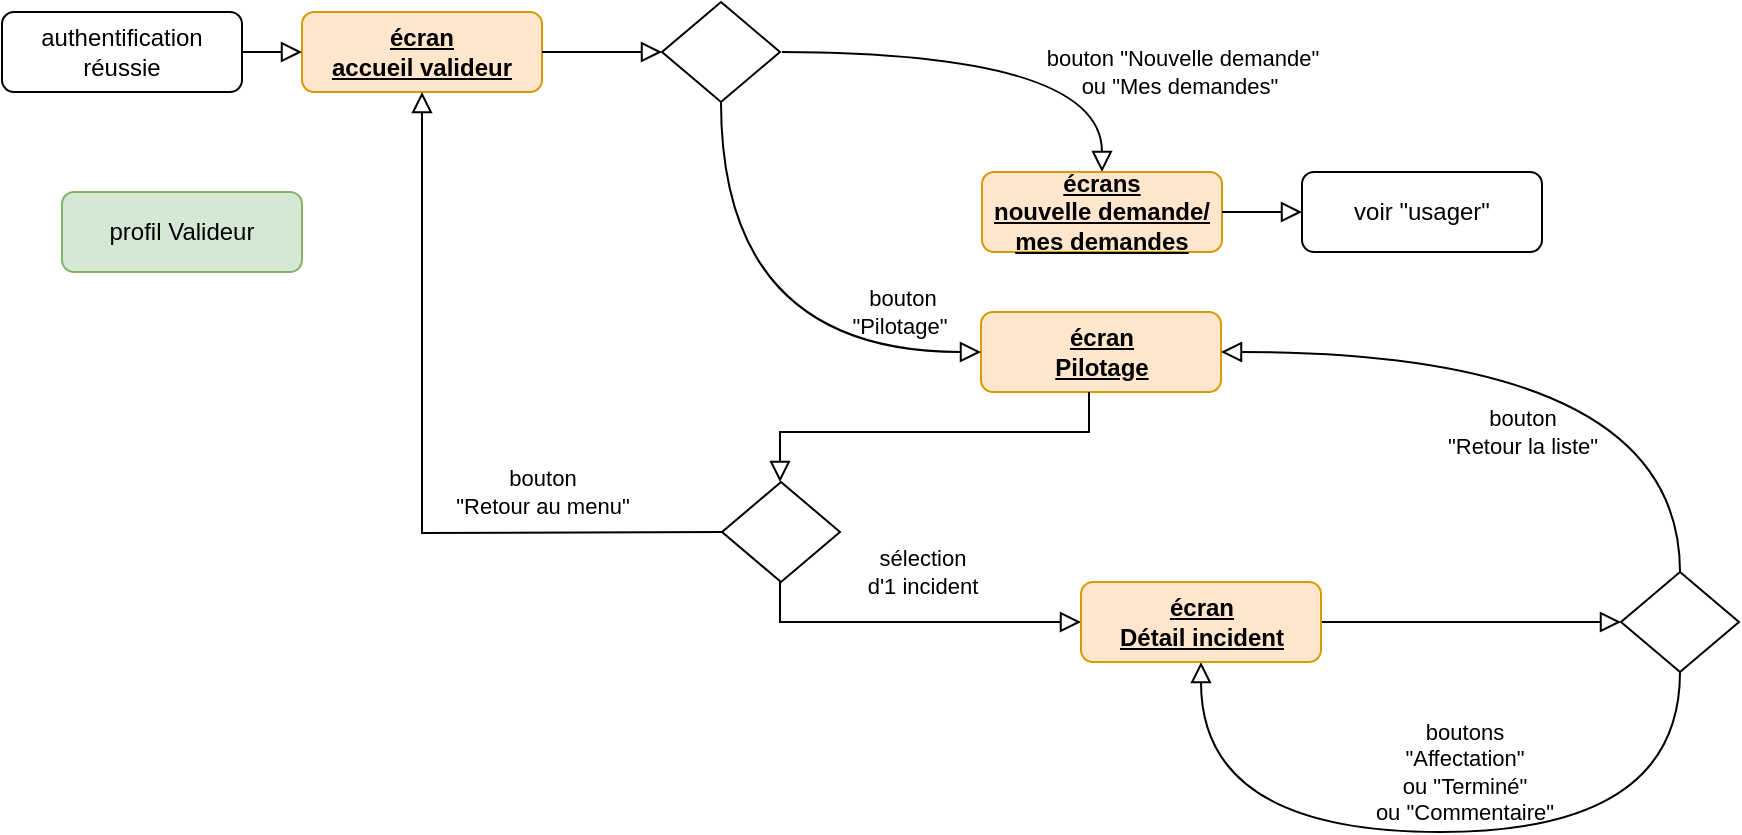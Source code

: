 <mxfile version="20.7.4" type="device"><diagram id="C5RBs43oDa-KdzZeNtuy" name="Page-1"><mxGraphModel dx="1388" dy="535" grid="0" gridSize="10" guides="1" tooltips="1" connect="1" arrows="1" fold="1" page="0" pageScale="1" pageWidth="827" pageHeight="1169" math="0" shadow="0"><root><mxCell id="WIyWlLk6GJQsqaUBKTNV-0"/><mxCell id="WIyWlLk6GJQsqaUBKTNV-1" parent="WIyWlLk6GJQsqaUBKTNV-0"/><mxCell id="WIyWlLk6GJQsqaUBKTNV-3" value="&lt;b&gt;&lt;u&gt;écran&lt;br&gt;accueil valideur&lt;/u&gt;&lt;/b&gt;" style="rounded=1;whiteSpace=wrap;html=1;fontSize=12;glass=0;strokeWidth=1;shadow=0;fillColor=#ffe6cc;strokeColor=#d79b00;" parent="WIyWlLk6GJQsqaUBKTNV-1" vertex="1"><mxGeometry x="-40" y="60" width="120" height="40" as="geometry"/></mxCell><mxCell id="wHWWd4oBxxGEsDB28wgn-12" value="bouton &quot;Nouvelle demande&quot;&lt;br&gt;ou&amp;nbsp;&quot;Mes demandes&quot;&amp;nbsp;" style="rounded=0;html=1;jettySize=auto;orthogonalLoop=1;fontSize=11;endArrow=block;endFill=0;endSize=8;strokeWidth=1;shadow=0;labelBackgroundColor=none;edgeStyle=orthogonalEdgeStyle;entryX=0.5;entryY=0;entryDx=0;entryDy=0;curved=1;" parent="WIyWlLk6GJQsqaUBKTNV-1" target="EZRFM9w2nlUZCjXWAso3-0" edge="1"><mxGeometry x="0.545" y="40" relative="1" as="geometry"><mxPoint x="200" y="80" as="sourcePoint"/><mxPoint x="290" y="140" as="targetPoint"/><mxPoint as="offset"/></mxGeometry></mxCell><mxCell id="wHWWd4oBxxGEsDB28wgn-38" value="authentification&lt;br&gt;réussie" style="rounded=1;whiteSpace=wrap;html=1;fontSize=12;glass=0;strokeWidth=1;shadow=0;" parent="WIyWlLk6GJQsqaUBKTNV-1" vertex="1"><mxGeometry x="-190" y="60" width="120" height="40" as="geometry"/></mxCell><mxCell id="wHWWd4oBxxGEsDB28wgn-39" value="" style="rounded=0;html=1;jettySize=auto;orthogonalLoop=1;fontSize=11;endArrow=block;endFill=0;endSize=8;strokeWidth=1;shadow=0;labelBackgroundColor=none;edgeStyle=orthogonalEdgeStyle;exitX=1;exitY=0.5;exitDx=0;exitDy=0;entryX=0;entryY=0.5;entryDx=0;entryDy=0;" parent="WIyWlLk6GJQsqaUBKTNV-1" source="wHWWd4oBxxGEsDB28wgn-38" target="WIyWlLk6GJQsqaUBKTNV-3" edge="1"><mxGeometry relative="1" as="geometry"><mxPoint x="90" y="90" as="sourcePoint"/><mxPoint x="130" y="90" as="targetPoint"/><Array as="points"><mxPoint x="-50" y="80"/><mxPoint x="-50" y="80"/></Array></mxGeometry></mxCell><mxCell id="EZRFM9w2nlUZCjXWAso3-0" value="&lt;b&gt;&lt;u&gt;écrans&lt;br&gt;nouvelle demande/&lt;br&gt;mes demandes&lt;br&gt;&lt;/u&gt;&lt;/b&gt;" style="rounded=1;whiteSpace=wrap;html=1;fontSize=12;glass=0;strokeWidth=1;shadow=0;fillColor=#ffe6cc;strokeColor=#d79b00;" parent="WIyWlLk6GJQsqaUBKTNV-1" vertex="1"><mxGeometry x="300" y="140" width="120" height="40" as="geometry"/></mxCell><mxCell id="EZRFM9w2nlUZCjXWAso3-1" value="voir &quot;usager&quot;" style="rounded=1;whiteSpace=wrap;html=1;fontSize=12;glass=0;strokeWidth=1;shadow=0;" parent="WIyWlLk6GJQsqaUBKTNV-1" vertex="1"><mxGeometry x="460" y="140" width="120" height="40" as="geometry"/></mxCell><mxCell id="EZRFM9w2nlUZCjXWAso3-2" value="" style="rounded=0;html=1;jettySize=auto;orthogonalLoop=1;fontSize=11;endArrow=block;endFill=0;endSize=8;strokeWidth=1;shadow=0;labelBackgroundColor=none;edgeStyle=orthogonalEdgeStyle;entryX=0;entryY=0.5;entryDx=0;entryDy=0;exitX=1;exitY=0.5;exitDx=0;exitDy=0;" parent="WIyWlLk6GJQsqaUBKTNV-1" source="EZRFM9w2nlUZCjXWAso3-0" target="EZRFM9w2nlUZCjXWAso3-1" edge="1"><mxGeometry relative="1" as="geometry"><mxPoint x="430" y="230" as="sourcePoint"/><mxPoint x="470" y="230" as="targetPoint"/><Array as="points"><mxPoint x="450" y="160"/><mxPoint x="450" y="160"/></Array></mxGeometry></mxCell><mxCell id="YT179PZ2E9dNXOCUtMnn-0" value="" style="rhombus;whiteSpace=wrap;html=1;shadow=0;fontFamily=Helvetica;fontSize=12;align=center;strokeWidth=1;spacing=6;spacingTop=-4;" parent="WIyWlLk6GJQsqaUBKTNV-1" vertex="1"><mxGeometry x="140" y="55" width="59" height="50" as="geometry"/></mxCell><mxCell id="YT179PZ2E9dNXOCUtMnn-1" value="" style="rounded=0;html=1;jettySize=auto;orthogonalLoop=1;fontSize=11;endArrow=block;endFill=0;endSize=8;strokeWidth=1;shadow=0;labelBackgroundColor=none;edgeStyle=orthogonalEdgeStyle;exitX=1;exitY=0.5;exitDx=0;exitDy=0;entryX=0;entryY=0.5;entryDx=0;entryDy=0;" parent="WIyWlLk6GJQsqaUBKTNV-1" source="WIyWlLk6GJQsqaUBKTNV-3" target="YT179PZ2E9dNXOCUtMnn-0" edge="1"><mxGeometry relative="1" as="geometry"><mxPoint x="209" y="95" as="sourcePoint"/><mxPoint x="310" y="95" as="targetPoint"/><Array as="points"/></mxGeometry></mxCell><mxCell id="YT179PZ2E9dNXOCUtMnn-2" value="&lt;b&gt;&lt;u&gt;écran&lt;br&gt;Pilotage&lt;br&gt;&lt;/u&gt;&lt;/b&gt;" style="rounded=1;whiteSpace=wrap;html=1;fontSize=12;glass=0;strokeWidth=1;shadow=0;fillColor=#ffe6cc;strokeColor=#d79b00;" parent="WIyWlLk6GJQsqaUBKTNV-1" vertex="1"><mxGeometry x="299.5" y="210" width="120" height="40" as="geometry"/></mxCell><mxCell id="YT179PZ2E9dNXOCUtMnn-3" value="sélection&lt;br&gt;d'1 incident" style="rounded=0;html=1;jettySize=auto;orthogonalLoop=1;fontSize=11;endArrow=block;endFill=0;endSize=8;strokeWidth=1;shadow=0;labelBackgroundColor=none;edgeStyle=orthogonalEdgeStyle;exitX=0.5;exitY=1;exitDx=0;exitDy=0;entryX=0;entryY=0.5;entryDx=0;entryDy=0;" parent="WIyWlLk6GJQsqaUBKTNV-1" target="YT179PZ2E9dNXOCUtMnn-8" edge="1"><mxGeometry x="0.062" y="25" relative="1" as="geometry"><mxPoint x="199" y="345" as="sourcePoint"/><mxPoint x="429.5" y="370" as="targetPoint"/><Array as="points"><mxPoint x="199.5" y="365"/></Array><mxPoint as="offset"/></mxGeometry></mxCell><mxCell id="YT179PZ2E9dNXOCUtMnn-4" value="" style="rounded=0;html=1;jettySize=auto;orthogonalLoop=1;fontSize=11;endArrow=block;endFill=0;endSize=8;strokeWidth=1;shadow=0;labelBackgroundColor=none;edgeStyle=orthogonalEdgeStyle;exitX=1;exitY=0.5;exitDx=0;exitDy=0;entryX=0;entryY=0.5;entryDx=0;entryDy=0;" parent="WIyWlLk6GJQsqaUBKTNV-1" source="YT179PZ2E9dNXOCUtMnn-8" target="YT179PZ2E9dNXOCUtMnn-7" edge="1"><mxGeometry relative="1" as="geometry"><mxPoint x="359.5" y="470" as="sourcePoint"/><mxPoint x="359.5" y="610" as="targetPoint"/><Array as="points"><mxPoint x="599.5" y="365"/><mxPoint x="599.5" y="365"/></Array></mxGeometry></mxCell><mxCell id="YT179PZ2E9dNXOCUtMnn-5" value="boutons&lt;br&gt;&quot;Affectation&quot;&lt;br&gt;ou &quot;Terminé&quot;&lt;br&gt;ou &quot;Commentaire&quot;" style="html=1;jettySize=auto;orthogonalLoop=1;fontSize=11;endArrow=block;endFill=0;endSize=8;strokeWidth=1;shadow=0;labelBackgroundColor=none;edgeStyle=orthogonalEdgeStyle;exitX=0.5;exitY=1;exitDx=0;exitDy=0;entryX=0.5;entryY=1;entryDx=0;entryDy=0;rounded=0;curved=1;" parent="WIyWlLk6GJQsqaUBKTNV-1" source="YT179PZ2E9dNXOCUtMnn-7" target="YT179PZ2E9dNXOCUtMnn-8" edge="1"><mxGeometry x="-0.063" y="-30" relative="1" as="geometry"><mxPoint x="397.5" y="530" as="sourcePoint"/><mxPoint x="799.5" y="525" as="targetPoint"/><Array as="points"><mxPoint x="649.5" y="470"/><mxPoint x="409.5" y="470"/></Array><mxPoint x="1" as="offset"/></mxGeometry></mxCell><mxCell id="YT179PZ2E9dNXOCUtMnn-6" value="" style="rounded=0;html=1;jettySize=auto;orthogonalLoop=1;fontSize=11;endArrow=block;endFill=0;endSize=8;strokeWidth=1;shadow=0;labelBackgroundColor=none;edgeStyle=orthogonalEdgeStyle;entryX=0.5;entryY=0;entryDx=0;entryDy=0;" parent="WIyWlLk6GJQsqaUBKTNV-1" edge="1"><mxGeometry relative="1" as="geometry"><mxPoint x="199" y="295" as="targetPoint"/><Array as="points"><mxPoint x="353.5" y="270"/></Array><mxPoint x="353.5" y="250" as="sourcePoint"/></mxGeometry></mxCell><mxCell id="YT179PZ2E9dNXOCUtMnn-7" value="" style="rhombus;whiteSpace=wrap;html=1;shadow=0;fontFamily=Helvetica;fontSize=12;align=center;strokeWidth=1;spacing=6;spacingTop=-4;" parent="WIyWlLk6GJQsqaUBKTNV-1" vertex="1"><mxGeometry x="619.5" y="340" width="59" height="50" as="geometry"/></mxCell><mxCell id="YT179PZ2E9dNXOCUtMnn-8" value="&lt;b&gt;&lt;u&gt;écran&lt;br&gt;Détail incident&lt;br&gt;&lt;/u&gt;&lt;/b&gt;" style="rounded=1;whiteSpace=wrap;html=1;fontSize=12;glass=0;strokeWidth=1;shadow=0;fillColor=#ffe6cc;strokeColor=#d79b00;" parent="WIyWlLk6GJQsqaUBKTNV-1" vertex="1"><mxGeometry x="349.5" y="345" width="120" height="40" as="geometry"/></mxCell><mxCell id="YT179PZ2E9dNXOCUtMnn-9" value="bouton&lt;br&gt;&quot;Retour la liste&quot;" style="html=1;jettySize=auto;orthogonalLoop=1;fontSize=11;endArrow=block;endFill=0;endSize=8;strokeWidth=1;shadow=0;labelBackgroundColor=none;rounded=0;exitX=0.5;exitY=0;exitDx=0;exitDy=0;entryX=1;entryY=0.5;entryDx=0;entryDy=0;edgeStyle=orthogonalEdgeStyle;curved=1;" parent="WIyWlLk6GJQsqaUBKTNV-1" source="YT179PZ2E9dNXOCUtMnn-7" target="YT179PZ2E9dNXOCUtMnn-2" edge="1"><mxGeometry x="0.116" y="40" relative="1" as="geometry"><mxPoint x="589.5" y="205" as="sourcePoint"/><mxPoint x="839.5" y="620" as="targetPoint"/><mxPoint as="offset"/></mxGeometry></mxCell><mxCell id="YT179PZ2E9dNXOCUtMnn-10" value="" style="rhombus;whiteSpace=wrap;html=1;shadow=0;fontFamily=Helvetica;fontSize=12;align=center;strokeWidth=1;spacing=6;spacingTop=-4;" parent="WIyWlLk6GJQsqaUBKTNV-1" vertex="1"><mxGeometry x="170" y="295" width="59" height="50" as="geometry"/></mxCell><mxCell id="YT179PZ2E9dNXOCUtMnn-11" value="bouton&lt;br&gt;&quot;Retour au menu&quot;" style="rounded=0;html=1;jettySize=auto;orthogonalLoop=1;fontSize=11;endArrow=block;endFill=0;endSize=8;strokeWidth=1;shadow=0;labelBackgroundColor=none;edgeStyle=orthogonalEdgeStyle;exitX=0;exitY=0.5;exitDx=0;exitDy=0;entryX=0.5;entryY=1;entryDx=0;entryDy=0;" parent="WIyWlLk6GJQsqaUBKTNV-1" target="WIyWlLk6GJQsqaUBKTNV-3" edge="1"><mxGeometry x="-0.513" y="-20" relative="1" as="geometry"><mxPoint x="170" y="320" as="sourcePoint"/><mxPoint x="-20" y="250" as="targetPoint"/><Array as="points"/><mxPoint as="offset"/></mxGeometry></mxCell><mxCell id="YT179PZ2E9dNXOCUtMnn-12" value="bouton&lt;br&gt;&quot;Pilotage&quot;&amp;nbsp;" style="rounded=0;html=1;jettySize=auto;orthogonalLoop=1;fontSize=11;endArrow=block;endFill=0;endSize=8;strokeWidth=1;shadow=0;labelBackgroundColor=none;edgeStyle=orthogonalEdgeStyle;entryX=0;entryY=0.5;entryDx=0;entryDy=0;exitX=0.5;exitY=1;exitDx=0;exitDy=0;curved=1;" parent="WIyWlLk6GJQsqaUBKTNV-1" source="YT179PZ2E9dNXOCUtMnn-0" target="YT179PZ2E9dNXOCUtMnn-2" edge="1"><mxGeometry x="0.69" y="20" relative="1" as="geometry"><mxPoint x="179.5" y="115" as="sourcePoint"/><mxPoint x="310" y="170" as="targetPoint"/><mxPoint as="offset"/></mxGeometry></mxCell><mxCell id="ffUVgke09Byl-o-3TrL_-0" value="profil Valideur" style="rounded=1;whiteSpace=wrap;html=1;fontSize=12;glass=0;strokeWidth=1;shadow=0;fillColor=#d5e8d4;strokeColor=#82b366;" parent="WIyWlLk6GJQsqaUBKTNV-1" vertex="1"><mxGeometry x="-160" y="150" width="120" height="40" as="geometry"/></mxCell></root></mxGraphModel></diagram></mxfile>